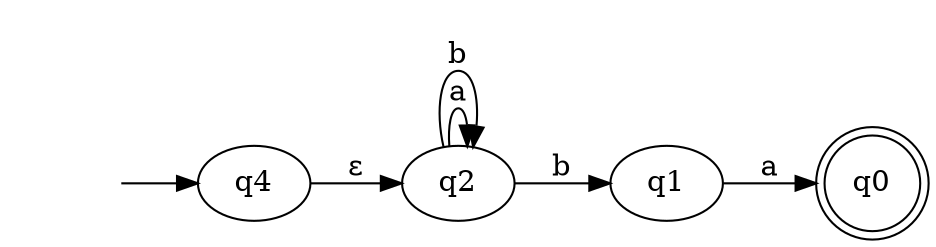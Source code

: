 digraph reversed_ndfa_2
{
	rankdir =  LR; node_start [label = "", shape = none]; 
	node_start ->  q4; 
	q0 [label =q0, shape = doublecircle]; 
	q1 -> q0 [label=a]; 
	q2 -> q1 [label=b]; 
	q2 -> q2 [label=a]; 
	q2 -> q2 [label=b]; 
	q4 -> q2 [label=ε]; 
}